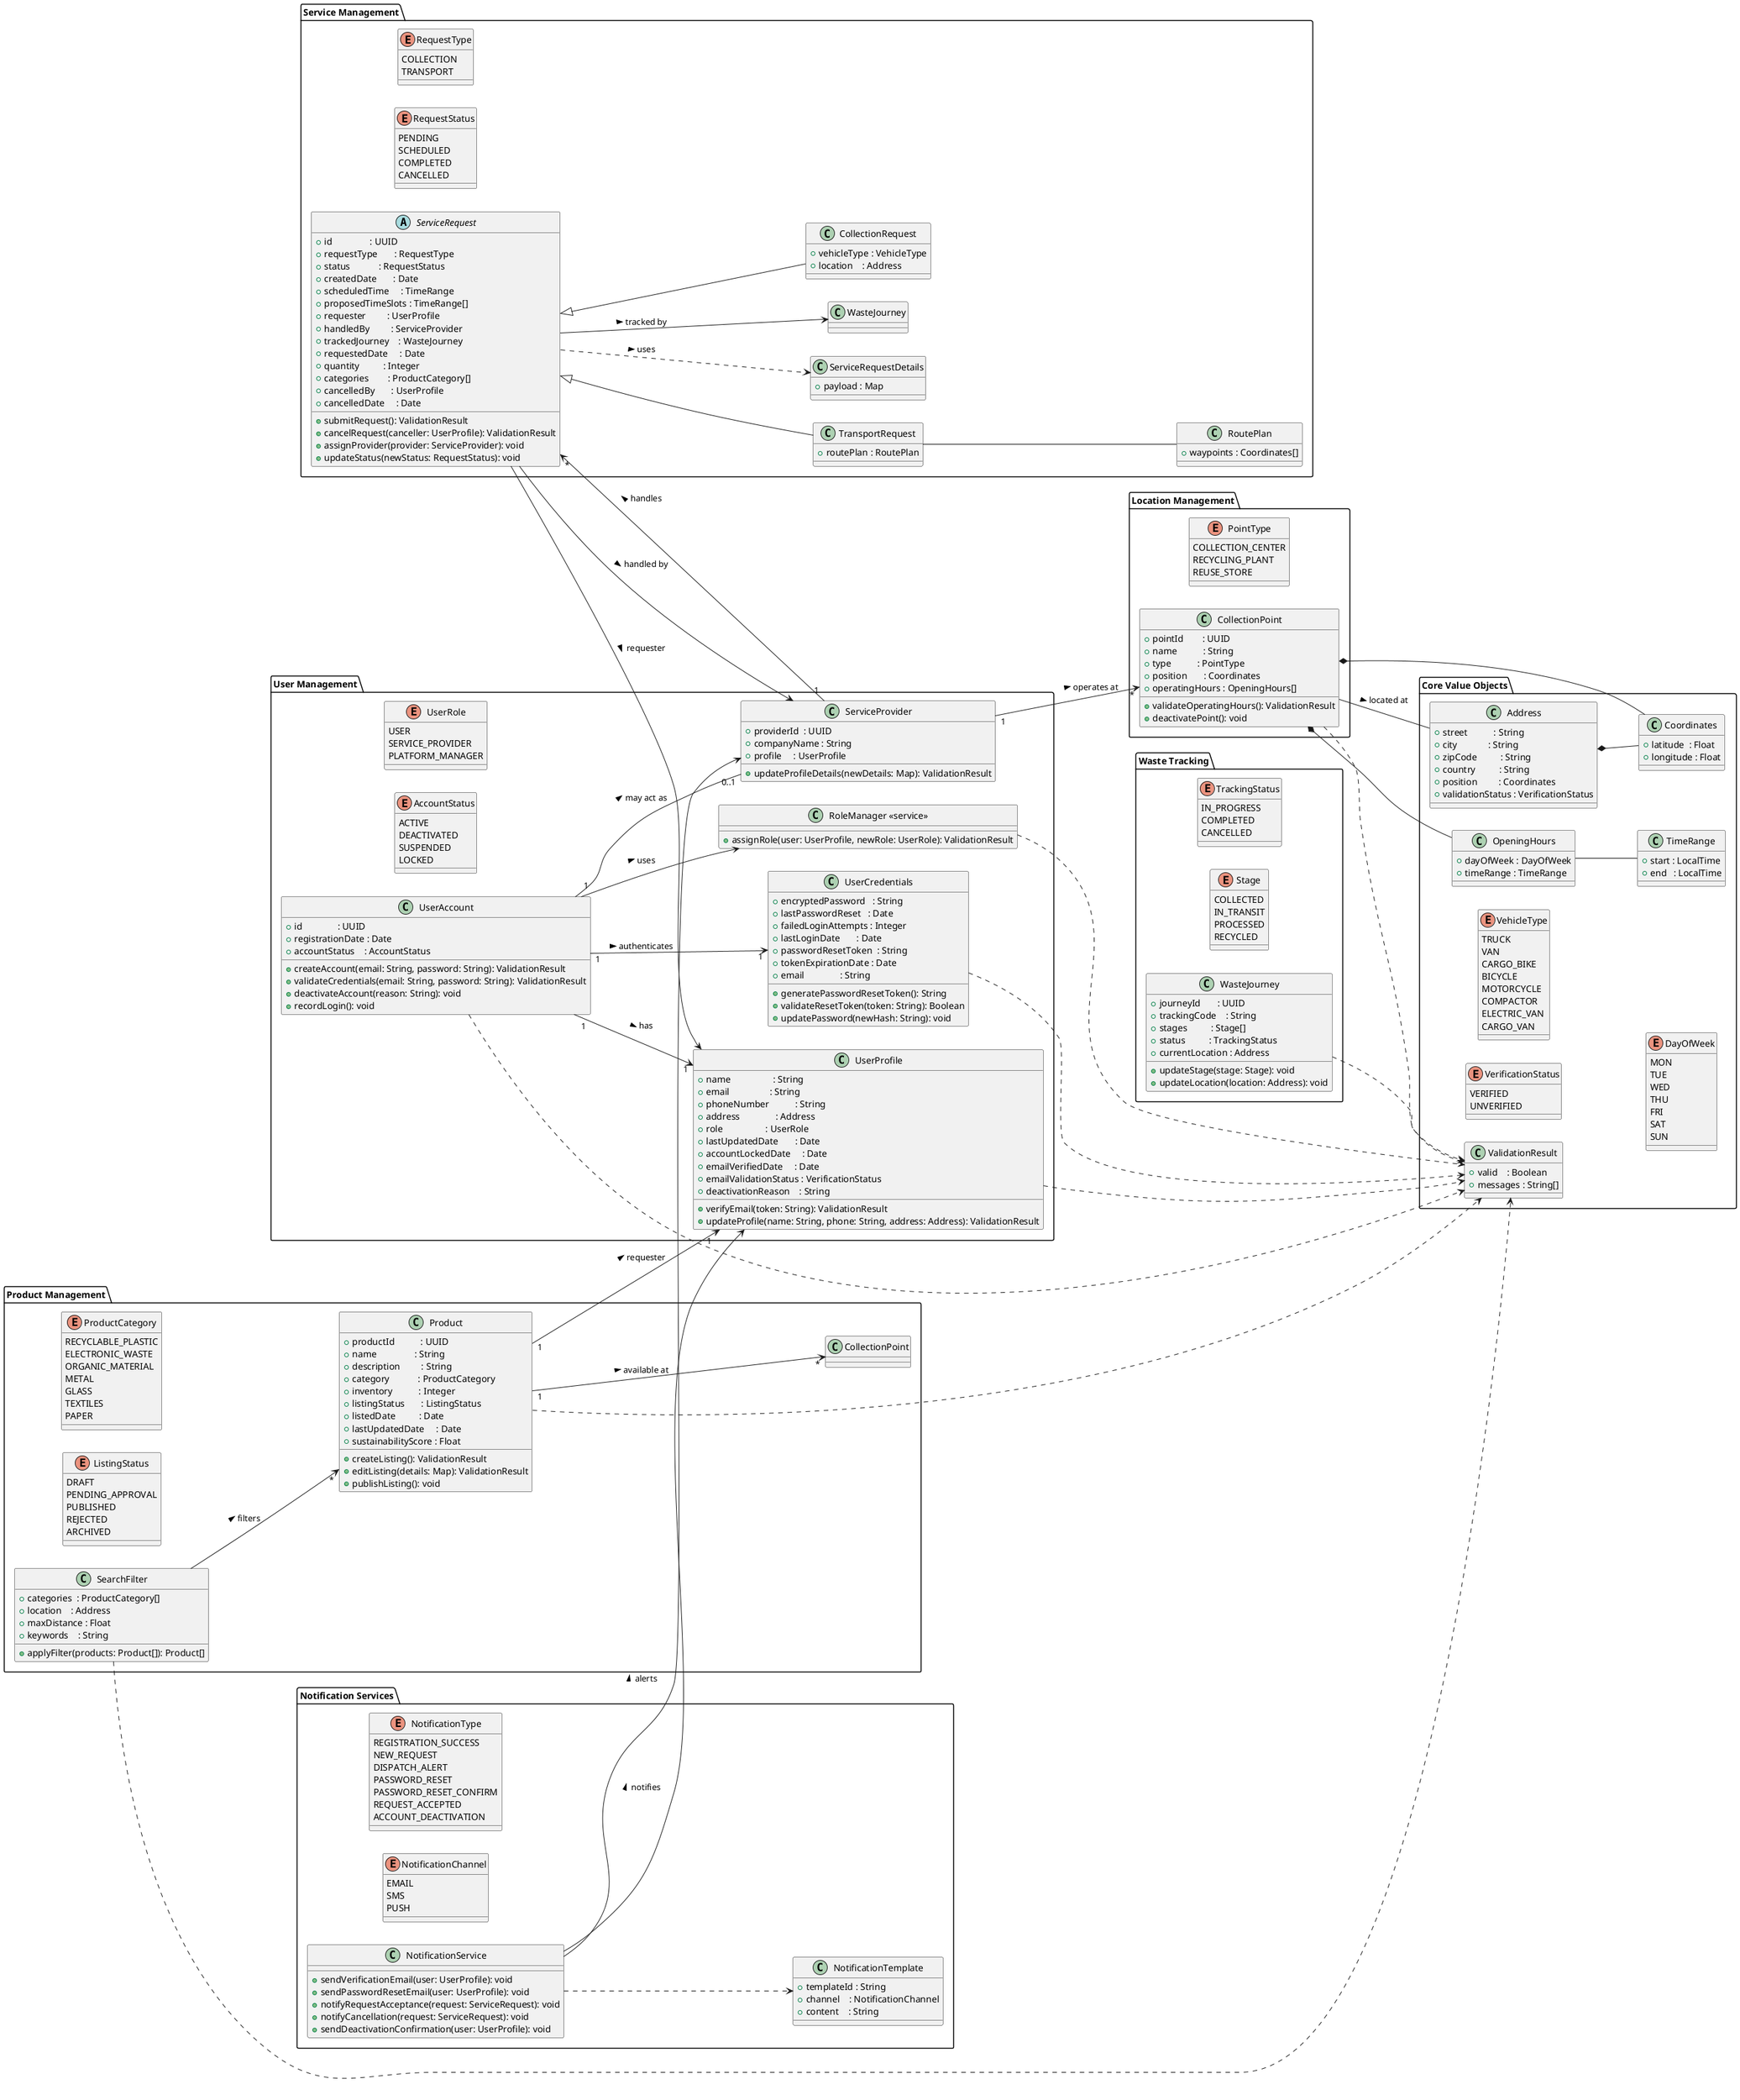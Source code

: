 @startuml
left to right direction
' ──────────────────────────────────────────────
'  CORE VALUE OBJECTS
' ──────────────────────────────────────────────
package "Core Value Objects" {
enum VerificationStatus {
VERIFIED
UNVERIFIED
}
enum VehicleType {
TRUCK
VAN
CARGO_BIKE
BICYCLE
MOTORCYCLE
COMPACTOR
ELECTRIC_VAN
CARGO_VAN
}
enum DayOfWeek {
MON
TUE
WED
THU
FRI
SAT
SUN
}
class ValidationResult {
+valid    : Boolean
+messages : String[]
}
class Coordinates {
+latitude  : Float
+longitude : Float
}
class Address {
+street           : String
+city             : String
+zipCode          : String
+country          : String
+position         : Coordinates
+validationStatus : VerificationStatus
}
class TimeRange {
+start : LocalTime
+end   : LocalTime
}
class OpeningHours {
+dayOfWeek : DayOfWeek
+timeRange : TimeRange
}
Address *-- Coordinates
OpeningHours -- TimeRange
}
' ──────────────────────────────────────────────
'  USER MANAGEMENT
' ──────────────────────────────────────────────
package "User Management" {
enum UserRole {
USER
SERVICE_PROVIDER
PLATFORM_MANAGER
}
enum AccountStatus {
ACTIVE
DEACTIVATED
SUSPENDED
LOCKED
}
class UserAccount {
+id               : UUID
+registrationDate : Date
+accountStatus    : AccountStatus
' //UC1
+createAccount(email: String, password: String): ValidationResult
' //UC2
+validateCredentials(email: String, password: String): ValidationResult
' //UC15
+deactivateAccount(reason: String): void
' //UC2
+recordLogin(): void
}
class UserProfile {
+name                  : String
+email                 : String
+phoneNumber           : String
+address               : Address
+role                  : UserRole
+lastUpdatedDate       : Date
+accountLockedDate     : Date
+emailVerifiedDate     : Date
+emailValidationStatus : VerificationStatus
+deactivationReason    : String
' //UC1
+verifyEmail(token: String): ValidationResult
' //UC4
+updateProfile(name: String, phone: String, address: Address): ValidationResult
}
class UserCredentials {
+encryptedPassword   : String
+lastPasswordReset   : Date
+failedLoginAttempts : Integer
+lastLoginDate       : Date
+passwordResetToken  : String
+tokenExpirationDate : Date
+email               : String
' //UC3
+generatePasswordResetToken(): String
' //UC3
+validateResetToken(token: String): Boolean
' //UC3
+updatePassword(newHash: String): void
}
class ServiceProvider {
+providerId  : UUID
+companyName : String
+profile     : UserProfile
' //UC19
+updateProfileDetails(newDetails: Map): ValidationResult
}
class "RoleManager <<service>>" as RoleManager {
' //UC21
+assignRole(user: UserProfile, newRole: UserRole): ValidationResult
}
UserAccount ..> ValidationResult
UserProfile ..> ValidationResult
UserCredentials ..> ValidationResult
RoleManager ..> ValidationResult
UserAccount "1" --> "1" UserProfile : has >
UserAccount "1" --> "1" UserCredentials : authenticates >
UserAccount --> RoleManager : uses >
UserAccount "1" -- "0..1" ServiceProvider : may act as >
}
' ──────────────────────────────────────────────
'  SERVICE MANAGEMENT
' ──────────────────────────────────────────────
package "Service Management" {
enum RequestType {
COLLECTION
TRANSPORT
}
enum RequestStatus {
PENDING
SCHEDULED
COMPLETED
CANCELLED
}
abstract class ServiceRequest {
+id                : UUID
+requestType       : RequestType
+status            : RequestStatus
+createdDate       : Date
+scheduledTime     : TimeRange
+proposedTimeSlots : TimeRange[]
+requester         : UserProfile
+handledBy         : ServiceProvider
+trackedJourney    : WasteJourney
+requestedDate     : Date
+quantity          : Integer
+categories        : ProductCategory[]
+cancelledBy       : UserProfile
+cancelledDate     : Date
' //UC6
+submitRequest(): ValidationResult
' //UC12
+cancelRequest(canceller: UserProfile): ValidationResult
' //UC8/UC9
+assignProvider(provider: ServiceProvider): void
' //UC8/UC9
+updateStatus(newStatus: RequestStatus): void
}
class CollectionRequest extends ServiceRequest {
+vehicleType : VehicleType
+location    : Address
}
class TransportRequest extends ServiceRequest {
+routePlan : RoutePlan
}
class ServiceRequestDetails {
+payload : Map
}
ServiceRequest ..> ServiceRequestDetails : uses >
class RoutePlan {
+waypoints : Coordinates[]
}
ServiceProvider "1" --> "*" ServiceRequest : handles >

TransportRequest -- RoutePlan
ServiceRequest --> WasteJourney : tracked by >
ServiceRequest --> UserProfile : requester >
ServiceRequest --> ServiceProvider : handled by >
}
' ──────────────────────────────────────────────
'  WASTE TRACKING
' ──────────────────────────────────────────────
package "Waste Tracking" {
enum TrackingStatus {
IN_PROGRESS
COMPLETED
CANCELLED
}
enum Stage {
COLLECTED
IN_TRANSIT
PROCESSED
RECYCLED
}
class WasteJourney {
+journeyId       : UUID
+trackingCode    : String
+stages          : Stage[]
+status          : TrackingStatus
+currentLocation : Address
' //UC10
+updateStage(stage: Stage): void
' //UC10
+updateLocation(location: Address): void
}
WasteJourney ..> ValidationResult
}
' ──────────────────────────────────────────────
'  PRODUCT MANAGEMENT
' ──────────────────────────────────────────────
package "Product Management" {
enum ProductCategory {
RECYCLABLE_PLASTIC
ELECTRONIC_WASTE
ORGANIC_MATERIAL
METAL
GLASS
TEXTILES
PAPER
}
enum ListingStatus {
DRAFT
PENDING_APPROVAL
PUBLISHED
REJECTED
ARCHIVED
}
class Product {
+productId           : UUID
+name                : String
+description         : String
+category            : ProductCategory
+inventory           : Integer
+listingStatus       : ListingStatus
+listedDate          : Date
+lastUpdatedDate     : Date
+sustainabilityScore : Float
' //UC5
+createListing(): ValidationResult
' //UC13
+editListing(details: Map): ValidationResult
' //UC5
+publishListing(): void
}
class SearchFilter {
+categories  : ProductCategory[]
+location    : Address
+maxDistance : Float
+keywords    : String
' //UC14
+applyFilter(products: Product[]): Product[]
}
Product ..> ValidationResult
SearchFilter ..> ValidationResult
Product "1" --> "*" CollectionPoint : available at >
Product "1" --> "1" UserProfile      : requester >
SearchFilter --> "*" Product            : filters >
}
' ──────────────────────────────────────────────
'  LOCATION MANAGEMENT
' ──────────────────────────────────────────────
package "Location Management" {
enum PointType {
COLLECTION_CENTER
RECYCLING_PLANT
REUSE_STORE
}
class CollectionPoint {
+pointId        : UUID
+name           : String
+type           : PointType
+position       : Coordinates
+operatingHours : OpeningHours[]
' //UC20
+validateOperatingHours(): ValidationResult
' //UC20
+deactivatePoint(): void
}
CollectionPoint ..> ValidationResult
CollectionPoint *-- Coordinates
CollectionPoint *-- OpeningHours
CollectionPoint -- Address : located at >
ServiceProvider "1" --> "*" CollectionPoint : operates at >
}
' ──────────────────────────────────────────────
'  NOTIFICATION SERVICES
' ──────────────────────────────────────────────
package "Notification Services" {
enum NotificationType {
REGISTRATION_SUCCESS
NEW_REQUEST
DISPATCH_ALERT
PASSWORD_RESET
PASSWORD_RESET_CONFIRM
REQUEST_ACCEPTED
ACCOUNT_DEACTIVATION
}
enum NotificationChannel{
EMAIL
SMS
PUSH
}
class NotificationTemplate {
+templateId : String
+channel    : NotificationChannel
+content    : String
}
class NotificationService {
' //UC1
+sendVerificationEmail(user: UserProfile): void
' //UC3
+sendPasswordResetEmail(user: UserProfile): void
' //UC8/UC9
+notifyRequestAcceptance(request: ServiceRequest): void
' //UC12
+notifyCancellation(request: ServiceRequest): void
' //UC15
+sendDeactivationConfirmation(user: UserProfile): void
}
NotificationService ..> NotificationTemplate
NotificationService --> UserProfile     : notifies >
NotificationService --> ServiceProvider : alerts >
}
@enduml